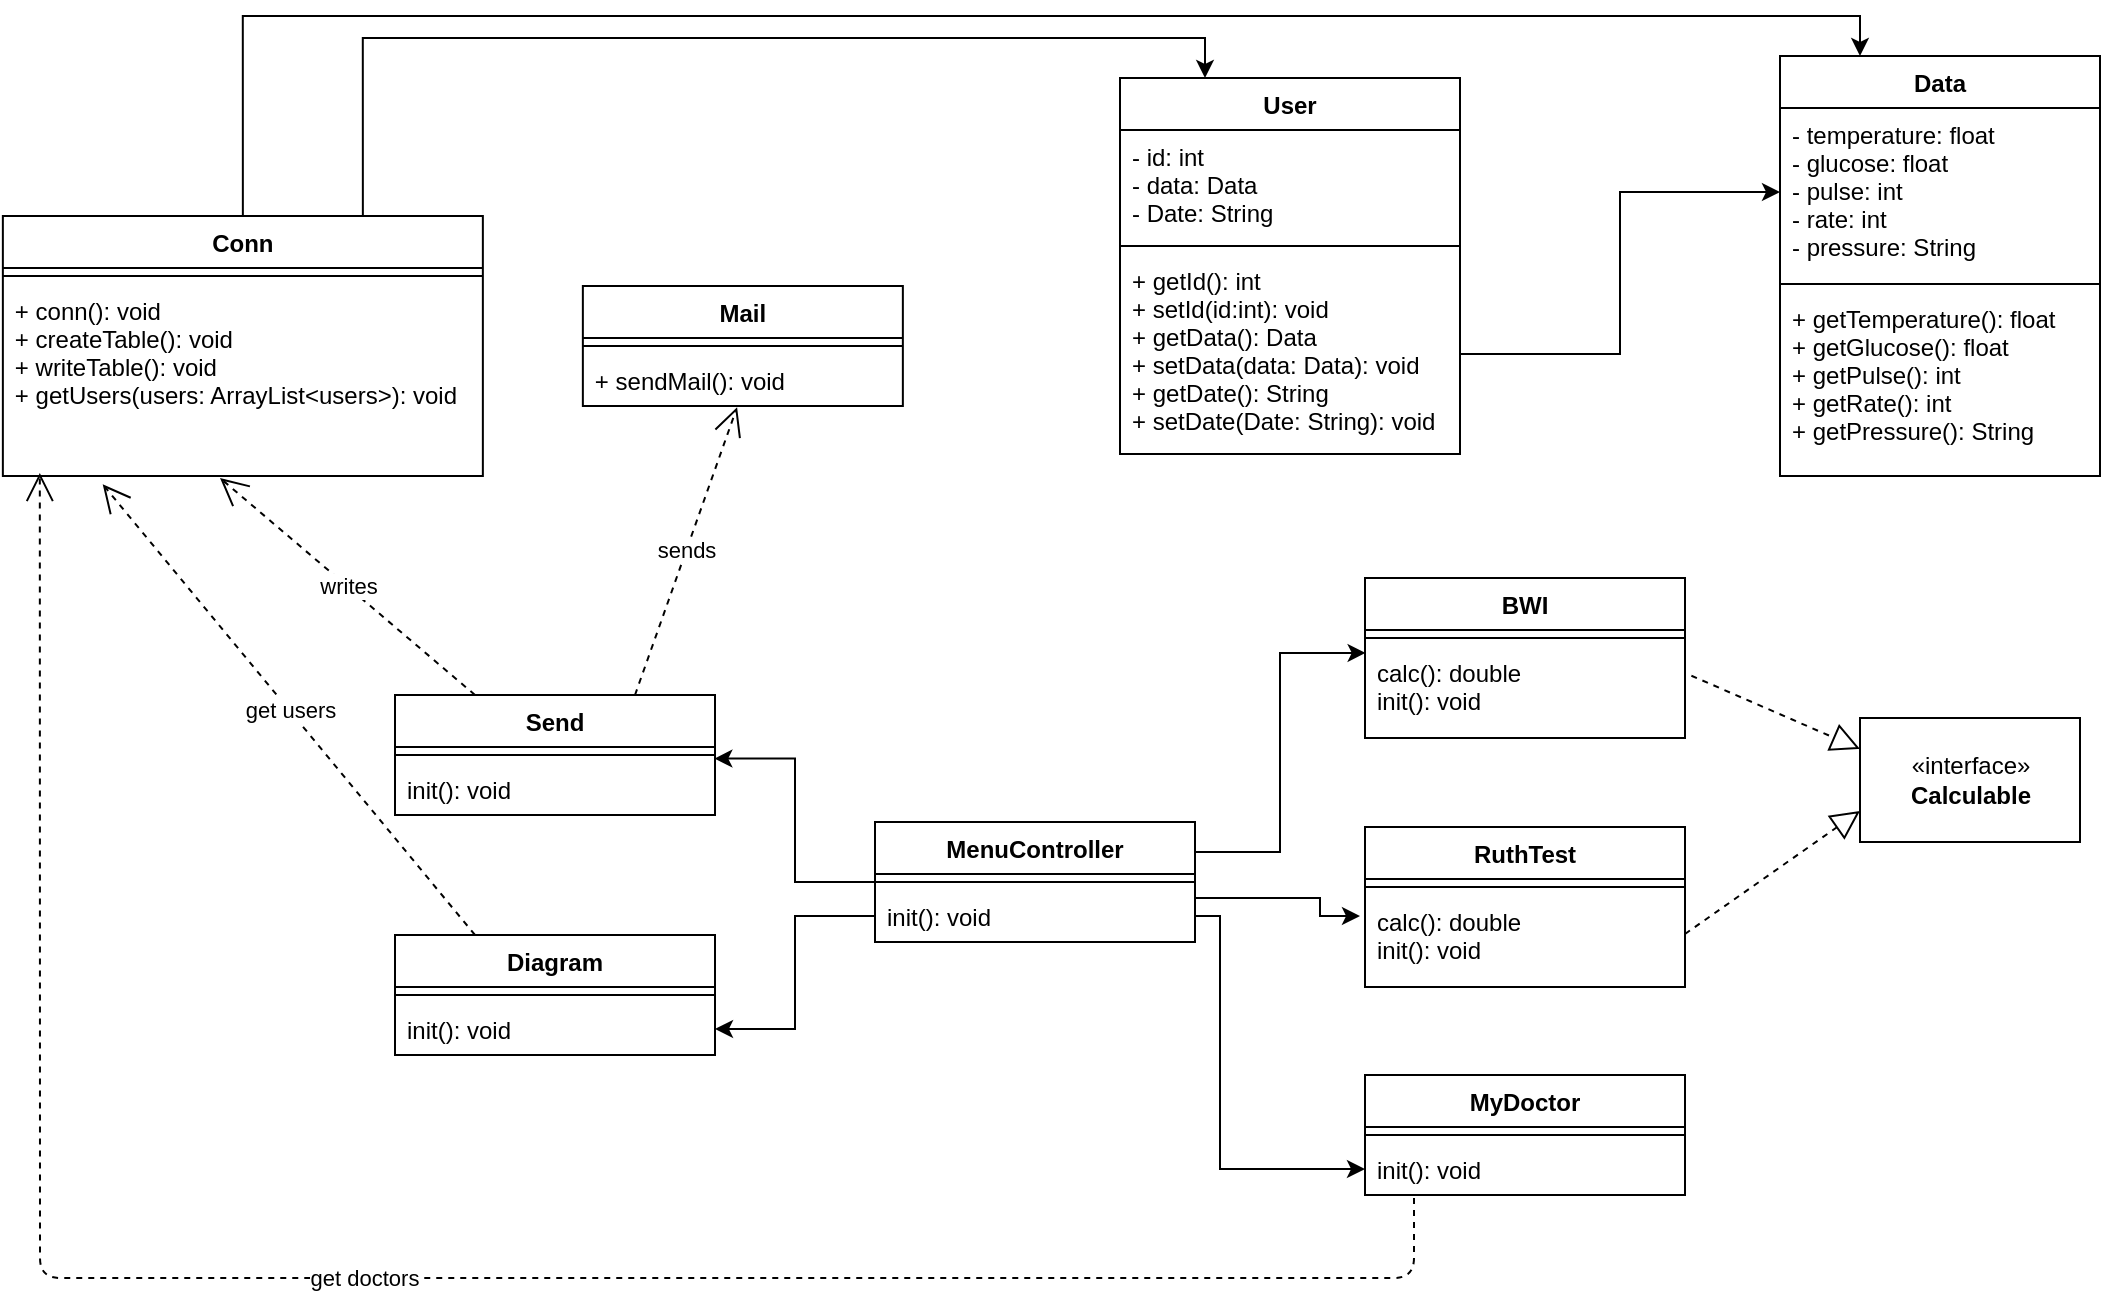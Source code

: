 <mxfile version="12.1.3" pages="1"><diagram id="An2kHJr9nz_XDJCRI0bd" name="Page-1"><mxGraphModel dx="2350" dy="424" grid="1" gridSize="10" guides="1" tooltips="1" connect="1" arrows="1" fold="1" page="1" pageScale="1" pageWidth="827" pageHeight="1169" math="0" shadow="0"><root><mxCell id="0"/><mxCell id="1" parent="0"/><mxCell id="C4uzqN4tdmaLS-Qfz0aY-2" value="User" style="swimlane;fontStyle=1;align=center;verticalAlign=top;childLayout=stackLayout;horizontal=1;startSize=26;horizontalStack=0;resizeParent=1;resizeParentMax=0;resizeLast=0;collapsible=1;marginBottom=0;" vertex="1" parent="1"><mxGeometry x="200" y="640" width="170" height="188" as="geometry"/></mxCell><mxCell id="C4uzqN4tdmaLS-Qfz0aY-3" value="- id: int&#10;- data: Data&#10;- Date: String" style="text;align=left;verticalAlign=top;spacingLeft=4;spacingRight=4;overflow=hidden;rotatable=0;points=[[0,0.5],[1,0.5]];portConstraint=eastwest;" vertex="1" parent="C4uzqN4tdmaLS-Qfz0aY-2"><mxGeometry y="26" width="170" height="54" as="geometry"/></mxCell><mxCell id="C4uzqN4tdmaLS-Qfz0aY-4" value="" style="line;strokeWidth=1;align=left;verticalAlign=middle;spacingTop=-1;spacingLeft=3;spacingRight=3;rotatable=0;labelPosition=right;points=[];portConstraint=eastwest;" vertex="1" parent="C4uzqN4tdmaLS-Qfz0aY-2"><mxGeometry y="80" width="170" height="8" as="geometry"/></mxCell><mxCell id="C4uzqN4tdmaLS-Qfz0aY-5" value="+ getId(): int&#10;+ setId(id:int): void&#10;+ getData(): Data&#10;+ setData(data: Data): void&#10;+ getDate(): String&#10;+ setDate(Date: String): void" style="text;align=left;verticalAlign=top;spacingLeft=4;spacingRight=4;overflow=hidden;rotatable=0;points=[[0,0.5],[1,0.5]];portConstraint=eastwest;" vertex="1" parent="C4uzqN4tdmaLS-Qfz0aY-2"><mxGeometry y="88" width="170" height="100" as="geometry"/></mxCell><mxCell id="C4uzqN4tdmaLS-Qfz0aY-11" value="Data" style="swimlane;fontStyle=1;align=center;verticalAlign=top;childLayout=stackLayout;horizontal=1;startSize=26;horizontalStack=0;resizeParent=1;resizeParentMax=0;resizeLast=0;collapsible=1;marginBottom=0;" vertex="1" parent="1"><mxGeometry x="530" y="629" width="160" height="210" as="geometry"/></mxCell><mxCell id="C4uzqN4tdmaLS-Qfz0aY-12" value="- temperature: float&#10;- glucose: float&#10;- pulse: int&#10;- rate: int&#10;- pressure: String " style="text;align=left;verticalAlign=top;spacingLeft=4;spacingRight=4;overflow=hidden;rotatable=0;points=[[0,0.5],[1,0.5]];portConstraint=eastwest;" vertex="1" parent="C4uzqN4tdmaLS-Qfz0aY-11"><mxGeometry y="26" width="160" height="84" as="geometry"/></mxCell><mxCell id="C4uzqN4tdmaLS-Qfz0aY-13" value="" style="line;strokeWidth=1;align=left;verticalAlign=middle;spacingTop=-1;spacingLeft=3;spacingRight=3;rotatable=0;labelPosition=right;points=[];portConstraint=eastwest;" vertex="1" parent="C4uzqN4tdmaLS-Qfz0aY-11"><mxGeometry y="110" width="160" height="8" as="geometry"/></mxCell><mxCell id="C4uzqN4tdmaLS-Qfz0aY-14" value="+ getTemperature(): float&#10;+ getGlucose(): float&#10;+ getPulse(): int&#10;+ getRate(): int&#10;+ getPressure(): String " style="text;align=left;verticalAlign=top;spacingLeft=4;spacingRight=4;overflow=hidden;rotatable=0;points=[[0,0.5],[1,0.5]];portConstraint=eastwest;" vertex="1" parent="C4uzqN4tdmaLS-Qfz0aY-11"><mxGeometry y="118" width="160" height="92" as="geometry"/></mxCell><mxCell id="C4uzqN4tdmaLS-Qfz0aY-107" style="edgeStyle=orthogonalEdgeStyle;rounded=0;orthogonalLoop=1;jettySize=auto;html=1;exitX=1;exitY=0.25;exitDx=0;exitDy=0;entryX=0.002;entryY=0.075;entryDx=0;entryDy=0;entryPerimeter=0;" edge="1" parent="1" source="C4uzqN4tdmaLS-Qfz0aY-37" target="C4uzqN4tdmaLS-Qfz0aY-44"><mxGeometry relative="1" as="geometry"/></mxCell><mxCell id="C4uzqN4tdmaLS-Qfz0aY-113" style="edgeStyle=orthogonalEdgeStyle;rounded=0;orthogonalLoop=1;jettySize=auto;html=1;exitX=0;exitY=0.5;exitDx=0;exitDy=0;entryX=0.998;entryY=-0.085;entryDx=0;entryDy=0;entryPerimeter=0;" edge="1" parent="1" source="C4uzqN4tdmaLS-Qfz0aY-37" target="C4uzqN4tdmaLS-Qfz0aY-49"><mxGeometry relative="1" as="geometry"/></mxCell><mxCell id="C4uzqN4tdmaLS-Qfz0aY-37" value="MenuController" style="swimlane;fontStyle=1;align=center;verticalAlign=top;childLayout=stackLayout;horizontal=1;startSize=26;horizontalStack=0;resizeParent=1;resizeParentMax=0;resizeLast=0;collapsible=1;marginBottom=0;" vertex="1" parent="1"><mxGeometry x="77.5" y="1012" width="160" height="60" as="geometry"/></mxCell><mxCell id="C4uzqN4tdmaLS-Qfz0aY-39" value="" style="line;strokeWidth=1;align=left;verticalAlign=middle;spacingTop=-1;spacingLeft=3;spacingRight=3;rotatable=0;labelPosition=right;points=[];portConstraint=eastwest;" vertex="1" parent="C4uzqN4tdmaLS-Qfz0aY-37"><mxGeometry y="26" width="160" height="8" as="geometry"/></mxCell><mxCell id="C4uzqN4tdmaLS-Qfz0aY-40" value="init(): void" style="text;align=left;verticalAlign=top;spacingLeft=4;spacingRight=4;overflow=hidden;rotatable=0;points=[[0,0.5],[1,0.5]];portConstraint=eastwest;" vertex="1" parent="C4uzqN4tdmaLS-Qfz0aY-37"><mxGeometry y="34" width="160" height="26" as="geometry"/></mxCell><mxCell id="C4uzqN4tdmaLS-Qfz0aY-41" value="BWI" style="swimlane;fontStyle=1;align=center;verticalAlign=top;childLayout=stackLayout;horizontal=1;startSize=26;horizontalStack=0;resizeParent=1;resizeParentMax=0;resizeLast=0;collapsible=1;marginBottom=0;" vertex="1" parent="1"><mxGeometry x="322.5" y="890" width="160" height="80" as="geometry"/></mxCell><mxCell id="C4uzqN4tdmaLS-Qfz0aY-43" value="" style="line;strokeWidth=1;align=left;verticalAlign=middle;spacingTop=-1;spacingLeft=3;spacingRight=3;rotatable=0;labelPosition=right;points=[];portConstraint=eastwest;" vertex="1" parent="C4uzqN4tdmaLS-Qfz0aY-41"><mxGeometry y="26" width="160" height="8" as="geometry"/></mxCell><mxCell id="C4uzqN4tdmaLS-Qfz0aY-44" value="calc(): double&#10;init(): void&#10;" style="text;align=left;verticalAlign=top;spacingLeft=4;spacingRight=4;overflow=hidden;rotatable=0;points=[[0,0.5],[1,0.5]];portConstraint=eastwest;" vertex="1" parent="C4uzqN4tdmaLS-Qfz0aY-41"><mxGeometry y="34" width="160" height="46" as="geometry"/></mxCell><mxCell id="C4uzqN4tdmaLS-Qfz0aY-46" value="Send" style="swimlane;fontStyle=1;align=center;verticalAlign=top;childLayout=stackLayout;horizontal=1;startSize=26;horizontalStack=0;resizeParent=1;resizeParentMax=0;resizeLast=0;collapsible=1;marginBottom=0;" vertex="1" parent="1"><mxGeometry x="-162.5" y="948.5" width="160" height="60" as="geometry"/></mxCell><mxCell id="C4uzqN4tdmaLS-Qfz0aY-48" value="" style="line;strokeWidth=1;align=left;verticalAlign=middle;spacingTop=-1;spacingLeft=3;spacingRight=3;rotatable=0;labelPosition=right;points=[];portConstraint=eastwest;" vertex="1" parent="C4uzqN4tdmaLS-Qfz0aY-46"><mxGeometry y="26" width="160" height="8" as="geometry"/></mxCell><mxCell id="C4uzqN4tdmaLS-Qfz0aY-49" value="init(): void" style="text;align=left;verticalAlign=top;spacingLeft=4;spacingRight=4;overflow=hidden;rotatable=0;points=[[0,0.5],[1,0.5]];portConstraint=eastwest;" vertex="1" parent="C4uzqN4tdmaLS-Qfz0aY-46"><mxGeometry y="34" width="160" height="26" as="geometry"/></mxCell><mxCell id="C4uzqN4tdmaLS-Qfz0aY-62" value="MyDoctor" style="swimlane;fontStyle=1;align=center;verticalAlign=top;childLayout=stackLayout;horizontal=1;startSize=26;horizontalStack=0;resizeParent=1;resizeParentMax=0;resizeLast=0;collapsible=1;marginBottom=0;" vertex="1" parent="1"><mxGeometry x="322.5" y="1138.5" width="160" height="60" as="geometry"/></mxCell><mxCell id="C4uzqN4tdmaLS-Qfz0aY-64" value="" style="line;strokeWidth=1;align=left;verticalAlign=middle;spacingTop=-1;spacingLeft=3;spacingRight=3;rotatable=0;labelPosition=right;points=[];portConstraint=eastwest;" vertex="1" parent="C4uzqN4tdmaLS-Qfz0aY-62"><mxGeometry y="26" width="160" height="8" as="geometry"/></mxCell><mxCell id="C4uzqN4tdmaLS-Qfz0aY-65" value="init(): void" style="text;align=left;verticalAlign=top;spacingLeft=4;spacingRight=4;overflow=hidden;rotatable=0;points=[[0,0.5],[1,0.5]];portConstraint=eastwest;" vertex="1" parent="C4uzqN4tdmaLS-Qfz0aY-62"><mxGeometry y="34" width="160" height="26" as="geometry"/></mxCell><mxCell id="C4uzqN4tdmaLS-Qfz0aY-70" value="Diagram" style="swimlane;fontStyle=1;align=center;verticalAlign=top;childLayout=stackLayout;horizontal=1;startSize=26;horizontalStack=0;resizeParent=1;resizeParentMax=0;resizeLast=0;collapsible=1;marginBottom=0;" vertex="1" parent="1"><mxGeometry x="-162.5" y="1068.5" width="160" height="60" as="geometry"/></mxCell><mxCell id="C4uzqN4tdmaLS-Qfz0aY-72" value="" style="line;strokeWidth=1;align=left;verticalAlign=middle;spacingTop=-1;spacingLeft=3;spacingRight=3;rotatable=0;labelPosition=right;points=[];portConstraint=eastwest;" vertex="1" parent="C4uzqN4tdmaLS-Qfz0aY-70"><mxGeometry y="26" width="160" height="8" as="geometry"/></mxCell><mxCell id="C4uzqN4tdmaLS-Qfz0aY-73" value="init(): void" style="text;align=left;verticalAlign=top;spacingLeft=4;spacingRight=4;overflow=hidden;rotatable=0;points=[[0,0.5],[1,0.5]];portConstraint=eastwest;" vertex="1" parent="C4uzqN4tdmaLS-Qfz0aY-70"><mxGeometry y="34" width="160" height="26" as="geometry"/></mxCell><mxCell id="C4uzqN4tdmaLS-Qfz0aY-74" value="RuthTest" style="swimlane;fontStyle=1;align=center;verticalAlign=top;childLayout=stackLayout;horizontal=1;startSize=26;horizontalStack=0;resizeParent=1;resizeParentMax=0;resizeLast=0;collapsible=1;marginBottom=0;" vertex="1" parent="1"><mxGeometry x="322.5" y="1014.5" width="160" height="80" as="geometry"/></mxCell><mxCell id="C4uzqN4tdmaLS-Qfz0aY-76" value="" style="line;strokeWidth=1;align=left;verticalAlign=middle;spacingTop=-1;spacingLeft=3;spacingRight=3;rotatable=0;labelPosition=right;points=[];portConstraint=eastwest;" vertex="1" parent="C4uzqN4tdmaLS-Qfz0aY-74"><mxGeometry y="26" width="160" height="8" as="geometry"/></mxCell><mxCell id="C4uzqN4tdmaLS-Qfz0aY-77" value="calc(): double&#10;init(): void" style="text;align=left;verticalAlign=top;spacingLeft=4;spacingRight=4;overflow=hidden;rotatable=0;points=[[0,0.5],[1,0.5]];portConstraint=eastwest;" vertex="1" parent="C4uzqN4tdmaLS-Qfz0aY-74"><mxGeometry y="34" width="160" height="46" as="geometry"/></mxCell><mxCell id="C4uzqN4tdmaLS-Qfz0aY-115" style="edgeStyle=orthogonalEdgeStyle;rounded=0;orthogonalLoop=1;jettySize=auto;html=1;exitX=0.75;exitY=0;exitDx=0;exitDy=0;entryX=0.25;entryY=0;entryDx=0;entryDy=0;" edge="1" parent="1" source="C4uzqN4tdmaLS-Qfz0aY-79" target="C4uzqN4tdmaLS-Qfz0aY-2"><mxGeometry relative="1" as="geometry"/></mxCell><mxCell id="C4uzqN4tdmaLS-Qfz0aY-116" style="edgeStyle=orthogonalEdgeStyle;rounded=0;orthogonalLoop=1;jettySize=auto;html=1;exitX=0.5;exitY=0;exitDx=0;exitDy=0;entryX=0.25;entryY=0;entryDx=0;entryDy=0;" edge="1" parent="1" source="C4uzqN4tdmaLS-Qfz0aY-79" target="C4uzqN4tdmaLS-Qfz0aY-11"><mxGeometry relative="1" as="geometry"/></mxCell><mxCell id="C4uzqN4tdmaLS-Qfz0aY-79" value="Conn" style="swimlane;fontStyle=1;align=center;verticalAlign=top;childLayout=stackLayout;horizontal=1;startSize=26;horizontalStack=0;resizeParent=1;resizeParentMax=0;resizeLast=0;collapsible=1;marginBottom=0;" vertex="1" parent="1"><mxGeometry x="-358.571" y="709" width="240" height="130" as="geometry"/></mxCell><mxCell id="C4uzqN4tdmaLS-Qfz0aY-81" value="" style="line;strokeWidth=1;align=left;verticalAlign=middle;spacingTop=-1;spacingLeft=3;spacingRight=3;rotatable=0;labelPosition=right;points=[];portConstraint=eastwest;" vertex="1" parent="C4uzqN4tdmaLS-Qfz0aY-79"><mxGeometry y="26" width="240" height="8" as="geometry"/></mxCell><mxCell id="C4uzqN4tdmaLS-Qfz0aY-82" value="+ conn(): void&#10;+ createTable(): void&#10;+ writeTable(): void&#10;+ getUsers(users: ArrayList&lt;users&gt;): void&#10;" style="text;align=left;verticalAlign=top;spacingLeft=4;spacingRight=4;overflow=hidden;rotatable=0;points=[[0,0.5],[1,0.5]];portConstraint=eastwest;" vertex="1" parent="C4uzqN4tdmaLS-Qfz0aY-79"><mxGeometry y="34" width="240" height="96" as="geometry"/></mxCell><mxCell id="C4uzqN4tdmaLS-Qfz0aY-83" value="Mail" style="swimlane;fontStyle=1;align=center;verticalAlign=top;childLayout=stackLayout;horizontal=1;startSize=26;horizontalStack=0;resizeParent=1;resizeParentMax=0;resizeLast=0;collapsible=1;marginBottom=0;" vertex="1" parent="1"><mxGeometry x="-68.571" y="744" width="160" height="60" as="geometry"/></mxCell><mxCell id="C4uzqN4tdmaLS-Qfz0aY-85" value="" style="line;strokeWidth=1;align=left;verticalAlign=middle;spacingTop=-1;spacingLeft=3;spacingRight=3;rotatable=0;labelPosition=right;points=[];portConstraint=eastwest;" vertex="1" parent="C4uzqN4tdmaLS-Qfz0aY-83"><mxGeometry y="26" width="160" height="8" as="geometry"/></mxCell><mxCell id="C4uzqN4tdmaLS-Qfz0aY-86" value="+ sendMail(): void" style="text;align=left;verticalAlign=top;spacingLeft=4;spacingRight=4;overflow=hidden;rotatable=0;points=[[0,0.5],[1,0.5]];portConstraint=eastwest;" vertex="1" parent="C4uzqN4tdmaLS-Qfz0aY-83"><mxGeometry y="34" width="160" height="26" as="geometry"/></mxCell><mxCell id="C4uzqN4tdmaLS-Qfz0aY-88" value="«interface»&lt;br&gt;&lt;b&gt;Calculable&lt;/b&gt;" style="html=1;" vertex="1" parent="1"><mxGeometry x="570" y="960" width="110" height="62" as="geometry"/></mxCell><mxCell id="C4uzqN4tdmaLS-Qfz0aY-89" value="" style="endArrow=block;dashed=1;endFill=0;endSize=12;html=1;entryX=0;entryY=0.75;entryDx=0;entryDy=0;" edge="1" parent="1" target="C4uzqN4tdmaLS-Qfz0aY-88"><mxGeometry width="160" relative="1" as="geometry"><mxPoint x="482.5" y="1068" as="sourcePoint"/><mxPoint x="568" y="1010" as="targetPoint"/></mxGeometry></mxCell><mxCell id="C4uzqN4tdmaLS-Qfz0aY-93" value="" style="endArrow=block;dashed=1;endFill=0;endSize=12;html=1;entryX=0;entryY=0.25;entryDx=0;entryDy=0;exitX=1.02;exitY=0.323;exitDx=0;exitDy=0;exitPerimeter=0;" edge="1" parent="1" source="C4uzqN4tdmaLS-Qfz0aY-44" target="C4uzqN4tdmaLS-Qfz0aY-88"><mxGeometry width="160" relative="1" as="geometry"><mxPoint x="482.5" y="948" as="sourcePoint"/><mxPoint x="642.5" y="948" as="targetPoint"/></mxGeometry></mxCell><mxCell id="C4uzqN4tdmaLS-Qfz0aY-94" value="sends" style="endArrow=open;endSize=12;dashed=1;html=1;exitX=0.75;exitY=0;exitDx=0;exitDy=0;entryX=0.482;entryY=1.022;entryDx=0;entryDy=0;entryPerimeter=0;" edge="1" parent="1" source="C4uzqN4tdmaLS-Qfz0aY-46" target="C4uzqN4tdmaLS-Qfz0aY-86"><mxGeometry width="160" relative="1" as="geometry"><mxPoint x="30" y="910" as="sourcePoint"/><mxPoint x="20" y="840" as="targetPoint"/></mxGeometry></mxCell><mxCell id="C4uzqN4tdmaLS-Qfz0aY-95" value="writes" style="endArrow=open;endSize=12;dashed=1;html=1;exitX=0.25;exitY=0;exitDx=0;exitDy=0;" edge="1" parent="1" source="C4uzqN4tdmaLS-Qfz0aY-46"><mxGeometry width="160" relative="1" as="geometry"><mxPoint x="-360" y="1220" as="sourcePoint"/><mxPoint x="-250" y="840" as="targetPoint"/></mxGeometry></mxCell><mxCell id="C4uzqN4tdmaLS-Qfz0aY-96" value="get users" style="endArrow=open;endSize=12;dashed=1;html=1;entryX=0.208;entryY=1.043;entryDx=0;entryDy=0;entryPerimeter=0;exitX=0.25;exitY=0;exitDx=0;exitDy=0;" edge="1" parent="1" source="C4uzqN4tdmaLS-Qfz0aY-70" target="C4uzqN4tdmaLS-Qfz0aY-82"><mxGeometry width="160" relative="1" as="geometry"><mxPoint x="-360" y="1220" as="sourcePoint"/><mxPoint x="-200" y="1220" as="targetPoint"/></mxGeometry></mxCell><mxCell id="C4uzqN4tdmaLS-Qfz0aY-106" style="edgeStyle=orthogonalEdgeStyle;rounded=0;orthogonalLoop=1;jettySize=auto;html=1;exitX=1;exitY=0.5;exitDx=0;exitDy=0;entryX=0;entryY=0.5;entryDx=0;entryDy=0;" edge="1" parent="1" source="C4uzqN4tdmaLS-Qfz0aY-5" target="C4uzqN4tdmaLS-Qfz0aY-12"><mxGeometry relative="1" as="geometry"/></mxCell><mxCell id="C4uzqN4tdmaLS-Qfz0aY-110" style="edgeStyle=orthogonalEdgeStyle;rounded=0;orthogonalLoop=1;jettySize=auto;html=1;exitX=1;exitY=0.5;exitDx=0;exitDy=0;" edge="1" parent="1" source="C4uzqN4tdmaLS-Qfz0aY-40"><mxGeometry relative="1" as="geometry"><mxPoint x="320" y="1059" as="targetPoint"/><Array as="points"><mxPoint x="237" y="1050"/><mxPoint x="300" y="1050"/><mxPoint x="300" y="1059"/></Array></mxGeometry></mxCell><mxCell id="C4uzqN4tdmaLS-Qfz0aY-111" style="edgeStyle=orthogonalEdgeStyle;rounded=0;orthogonalLoop=1;jettySize=auto;html=1;exitX=1;exitY=0.5;exitDx=0;exitDy=0;entryX=0;entryY=0.5;entryDx=0;entryDy=0;" edge="1" parent="1" source="C4uzqN4tdmaLS-Qfz0aY-40" target="C4uzqN4tdmaLS-Qfz0aY-65"><mxGeometry relative="1" as="geometry"><Array as="points"><mxPoint x="250" y="1059"/><mxPoint x="250" y="1186"/></Array></mxGeometry></mxCell><mxCell id="C4uzqN4tdmaLS-Qfz0aY-112" style="edgeStyle=orthogonalEdgeStyle;rounded=0;orthogonalLoop=1;jettySize=auto;html=1;exitX=0;exitY=0.5;exitDx=0;exitDy=0;entryX=1;entryY=0.5;entryDx=0;entryDy=0;" edge="1" parent="1" source="C4uzqN4tdmaLS-Qfz0aY-40" target="C4uzqN4tdmaLS-Qfz0aY-73"><mxGeometry relative="1" as="geometry"/></mxCell><mxCell id="C4uzqN4tdmaLS-Qfz0aY-117" value="get doctors" style="endArrow=open;endSize=12;dashed=1;html=1;entryX=0.077;entryY=0.984;entryDx=0;entryDy=0;entryPerimeter=0;" edge="1" parent="1" target="C4uzqN4tdmaLS-Qfz0aY-82"><mxGeometry width="160" relative="1" as="geometry"><mxPoint x="347" y="1200" as="sourcePoint"/><mxPoint x="-340" y="900" as="targetPoint"/><Array as="points"><mxPoint x="347" y="1240"/><mxPoint x="-340" y="1240"/></Array></mxGeometry></mxCell></root></mxGraphModel></diagram></mxfile>